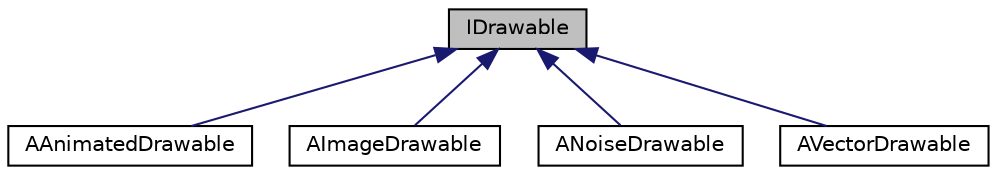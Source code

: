 digraph "IDrawable"
{
 // LATEX_PDF_SIZE
  edge [fontname="Helvetica",fontsize="10",labelfontname="Helvetica",labelfontsize="10"];
  node [fontname="Helvetica",fontsize="10",shape=record];
  Node1 [label="IDrawable",height=0.2,width=0.4,color="black", fillcolor="grey75", style="filled", fontcolor="black",tooltip="An abstract image that determines itself how it is displayed. Essentially an abstraction from vector ..."];
  Node1 -> Node2 [dir="back",color="midnightblue",fontsize="10",style="solid",fontname="Helvetica"];
  Node2 [label="AAnimatedDrawable",height=0.2,width=0.4,color="black", fillcolor="white", style="filled",URL="$classAAnimatedDrawable.html",tooltip=" "];
  Node1 -> Node3 [dir="back",color="midnightblue",fontsize="10",style="solid",fontname="Helvetica"];
  Node3 [label="AImageDrawable",height=0.2,width=0.4,color="black", fillcolor="white", style="filled",URL="$classAImageDrawable.html",tooltip=" "];
  Node1 -> Node4 [dir="back",color="midnightblue",fontsize="10",style="solid",fontname="Helvetica"];
  Node4 [label="ANoiseDrawable",height=0.2,width=0.4,color="black", fillcolor="white", style="filled",URL="$classANoiseDrawable.html",tooltip=" "];
  Node1 -> Node5 [dir="back",color="midnightblue",fontsize="10",style="solid",fontname="Helvetica"];
  Node5 [label="AVectorDrawable",height=0.2,width=0.4,color="black", fillcolor="white", style="filled",URL="$classAVectorDrawable.html",tooltip=" "];
}
